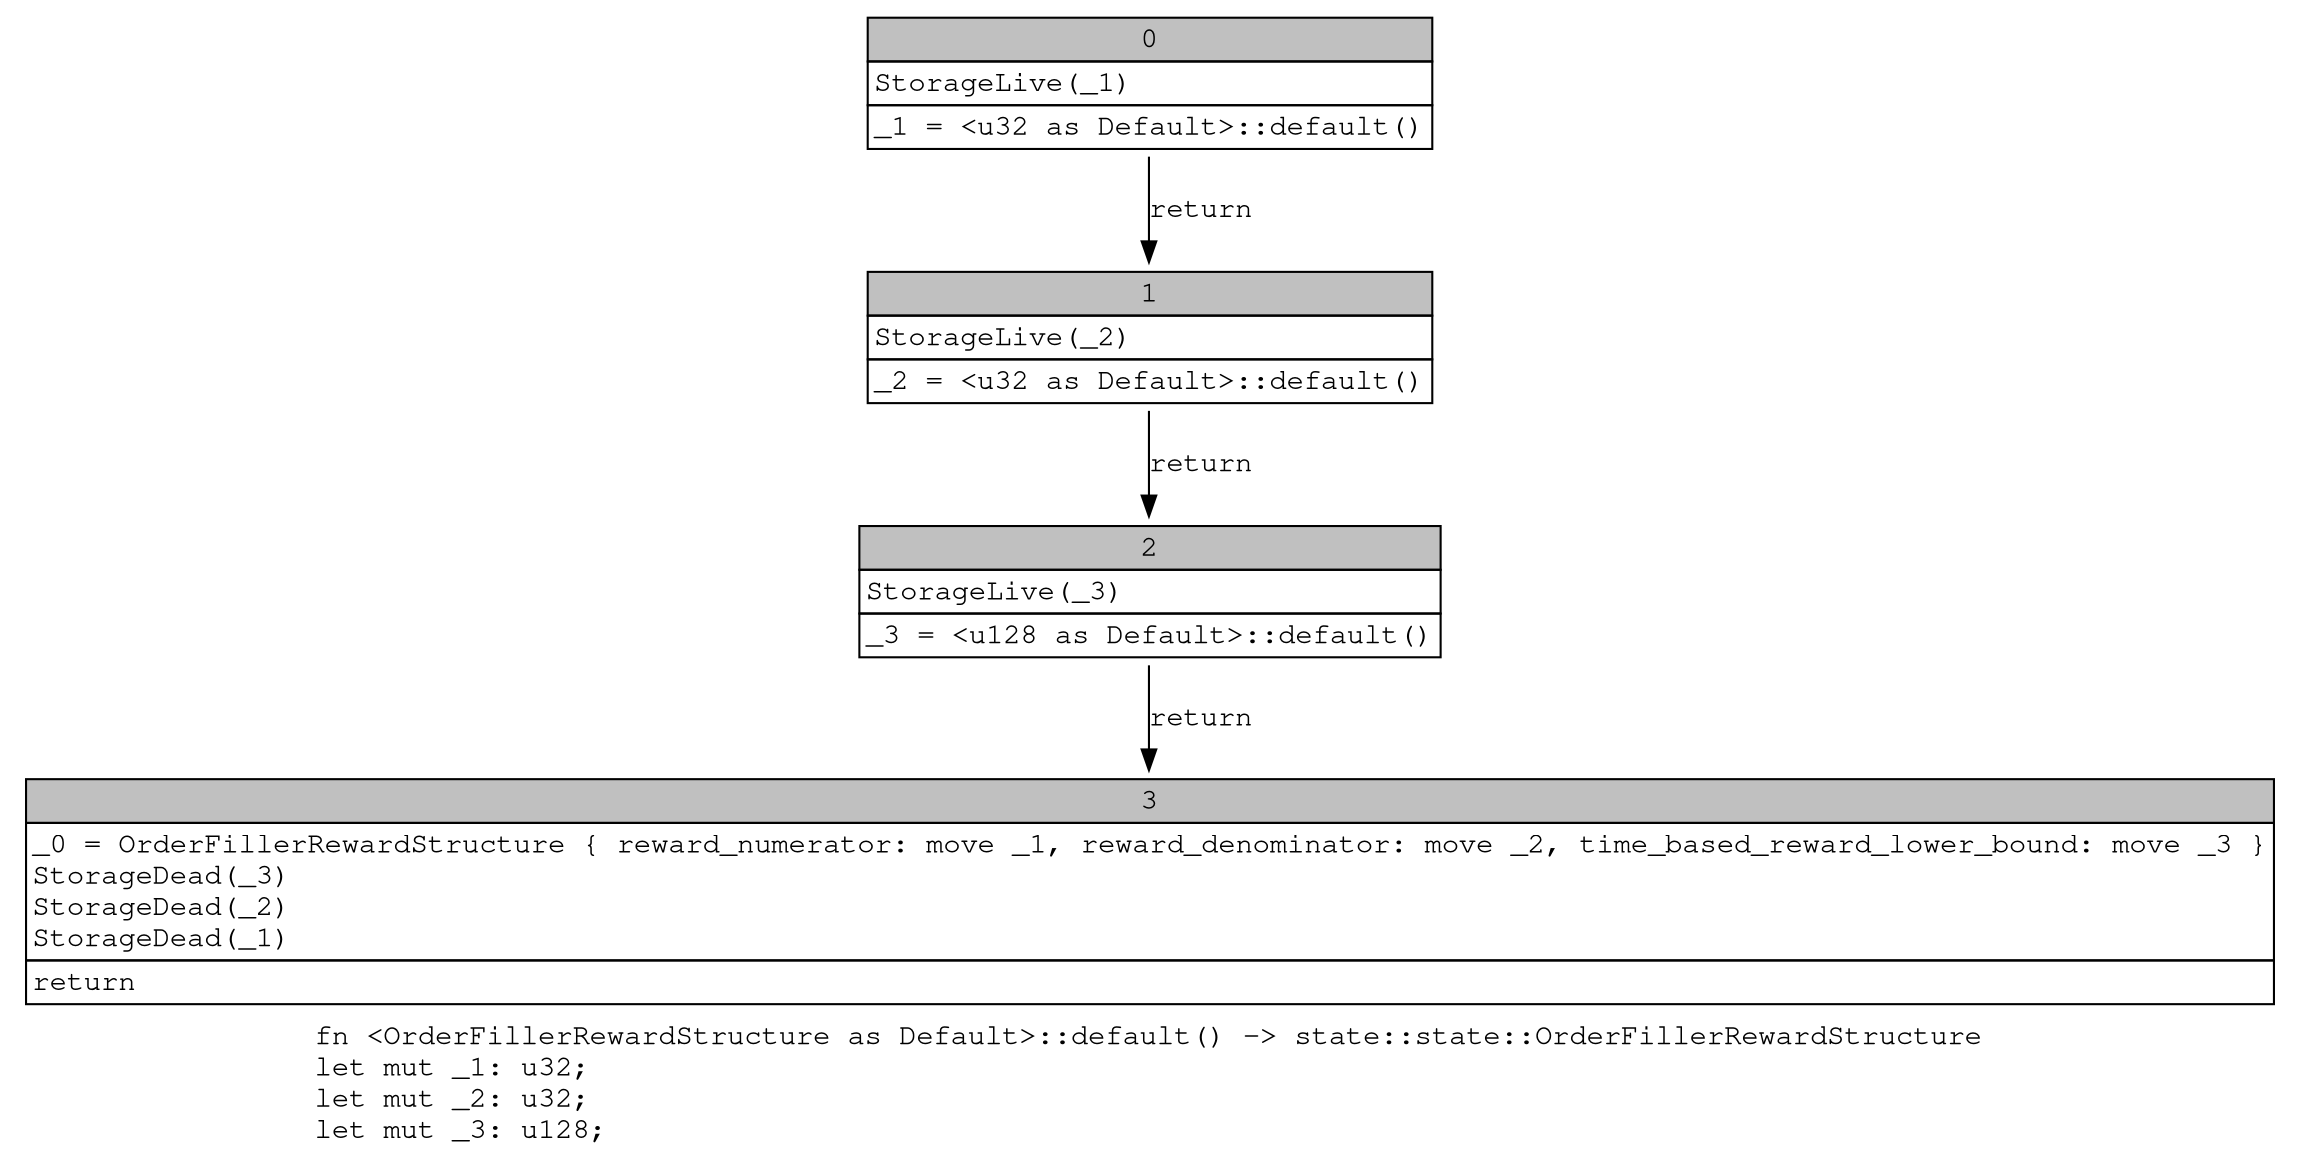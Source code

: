 digraph Mir_0_18279 {
    graph [fontname="Courier, monospace"];
    node [fontname="Courier, monospace"];
    edge [fontname="Courier, monospace"];
    label=<fn &lt;OrderFillerRewardStructure as Default&gt;::default() -&gt; state::state::OrderFillerRewardStructure<br align="left"/>let mut _1: u32;<br align="left"/>let mut _2: u32;<br align="left"/>let mut _3: u128;<br align="left"/>>;
    bb0__0_18279 [shape="none", label=<<table border="0" cellborder="1" cellspacing="0"><tr><td bgcolor="gray" align="center" colspan="1">0</td></tr><tr><td align="left" balign="left">StorageLive(_1)<br/></td></tr><tr><td align="left">_1 = &lt;u32 as Default&gt;::default()</td></tr></table>>];
    bb1__0_18279 [shape="none", label=<<table border="0" cellborder="1" cellspacing="0"><tr><td bgcolor="gray" align="center" colspan="1">1</td></tr><tr><td align="left" balign="left">StorageLive(_2)<br/></td></tr><tr><td align="left">_2 = &lt;u32 as Default&gt;::default()</td></tr></table>>];
    bb2__0_18279 [shape="none", label=<<table border="0" cellborder="1" cellspacing="0"><tr><td bgcolor="gray" align="center" colspan="1">2</td></tr><tr><td align="left" balign="left">StorageLive(_3)<br/></td></tr><tr><td align="left">_3 = &lt;u128 as Default&gt;::default()</td></tr></table>>];
    bb3__0_18279 [shape="none", label=<<table border="0" cellborder="1" cellspacing="0"><tr><td bgcolor="gray" align="center" colspan="1">3</td></tr><tr><td align="left" balign="left">_0 = OrderFillerRewardStructure { reward_numerator: move _1, reward_denominator: move _2, time_based_reward_lower_bound: move _3 }<br/>StorageDead(_3)<br/>StorageDead(_2)<br/>StorageDead(_1)<br/></td></tr><tr><td align="left">return</td></tr></table>>];
    bb0__0_18279 -> bb1__0_18279 [label="return"];
    bb1__0_18279 -> bb2__0_18279 [label="return"];
    bb2__0_18279 -> bb3__0_18279 [label="return"];
}

